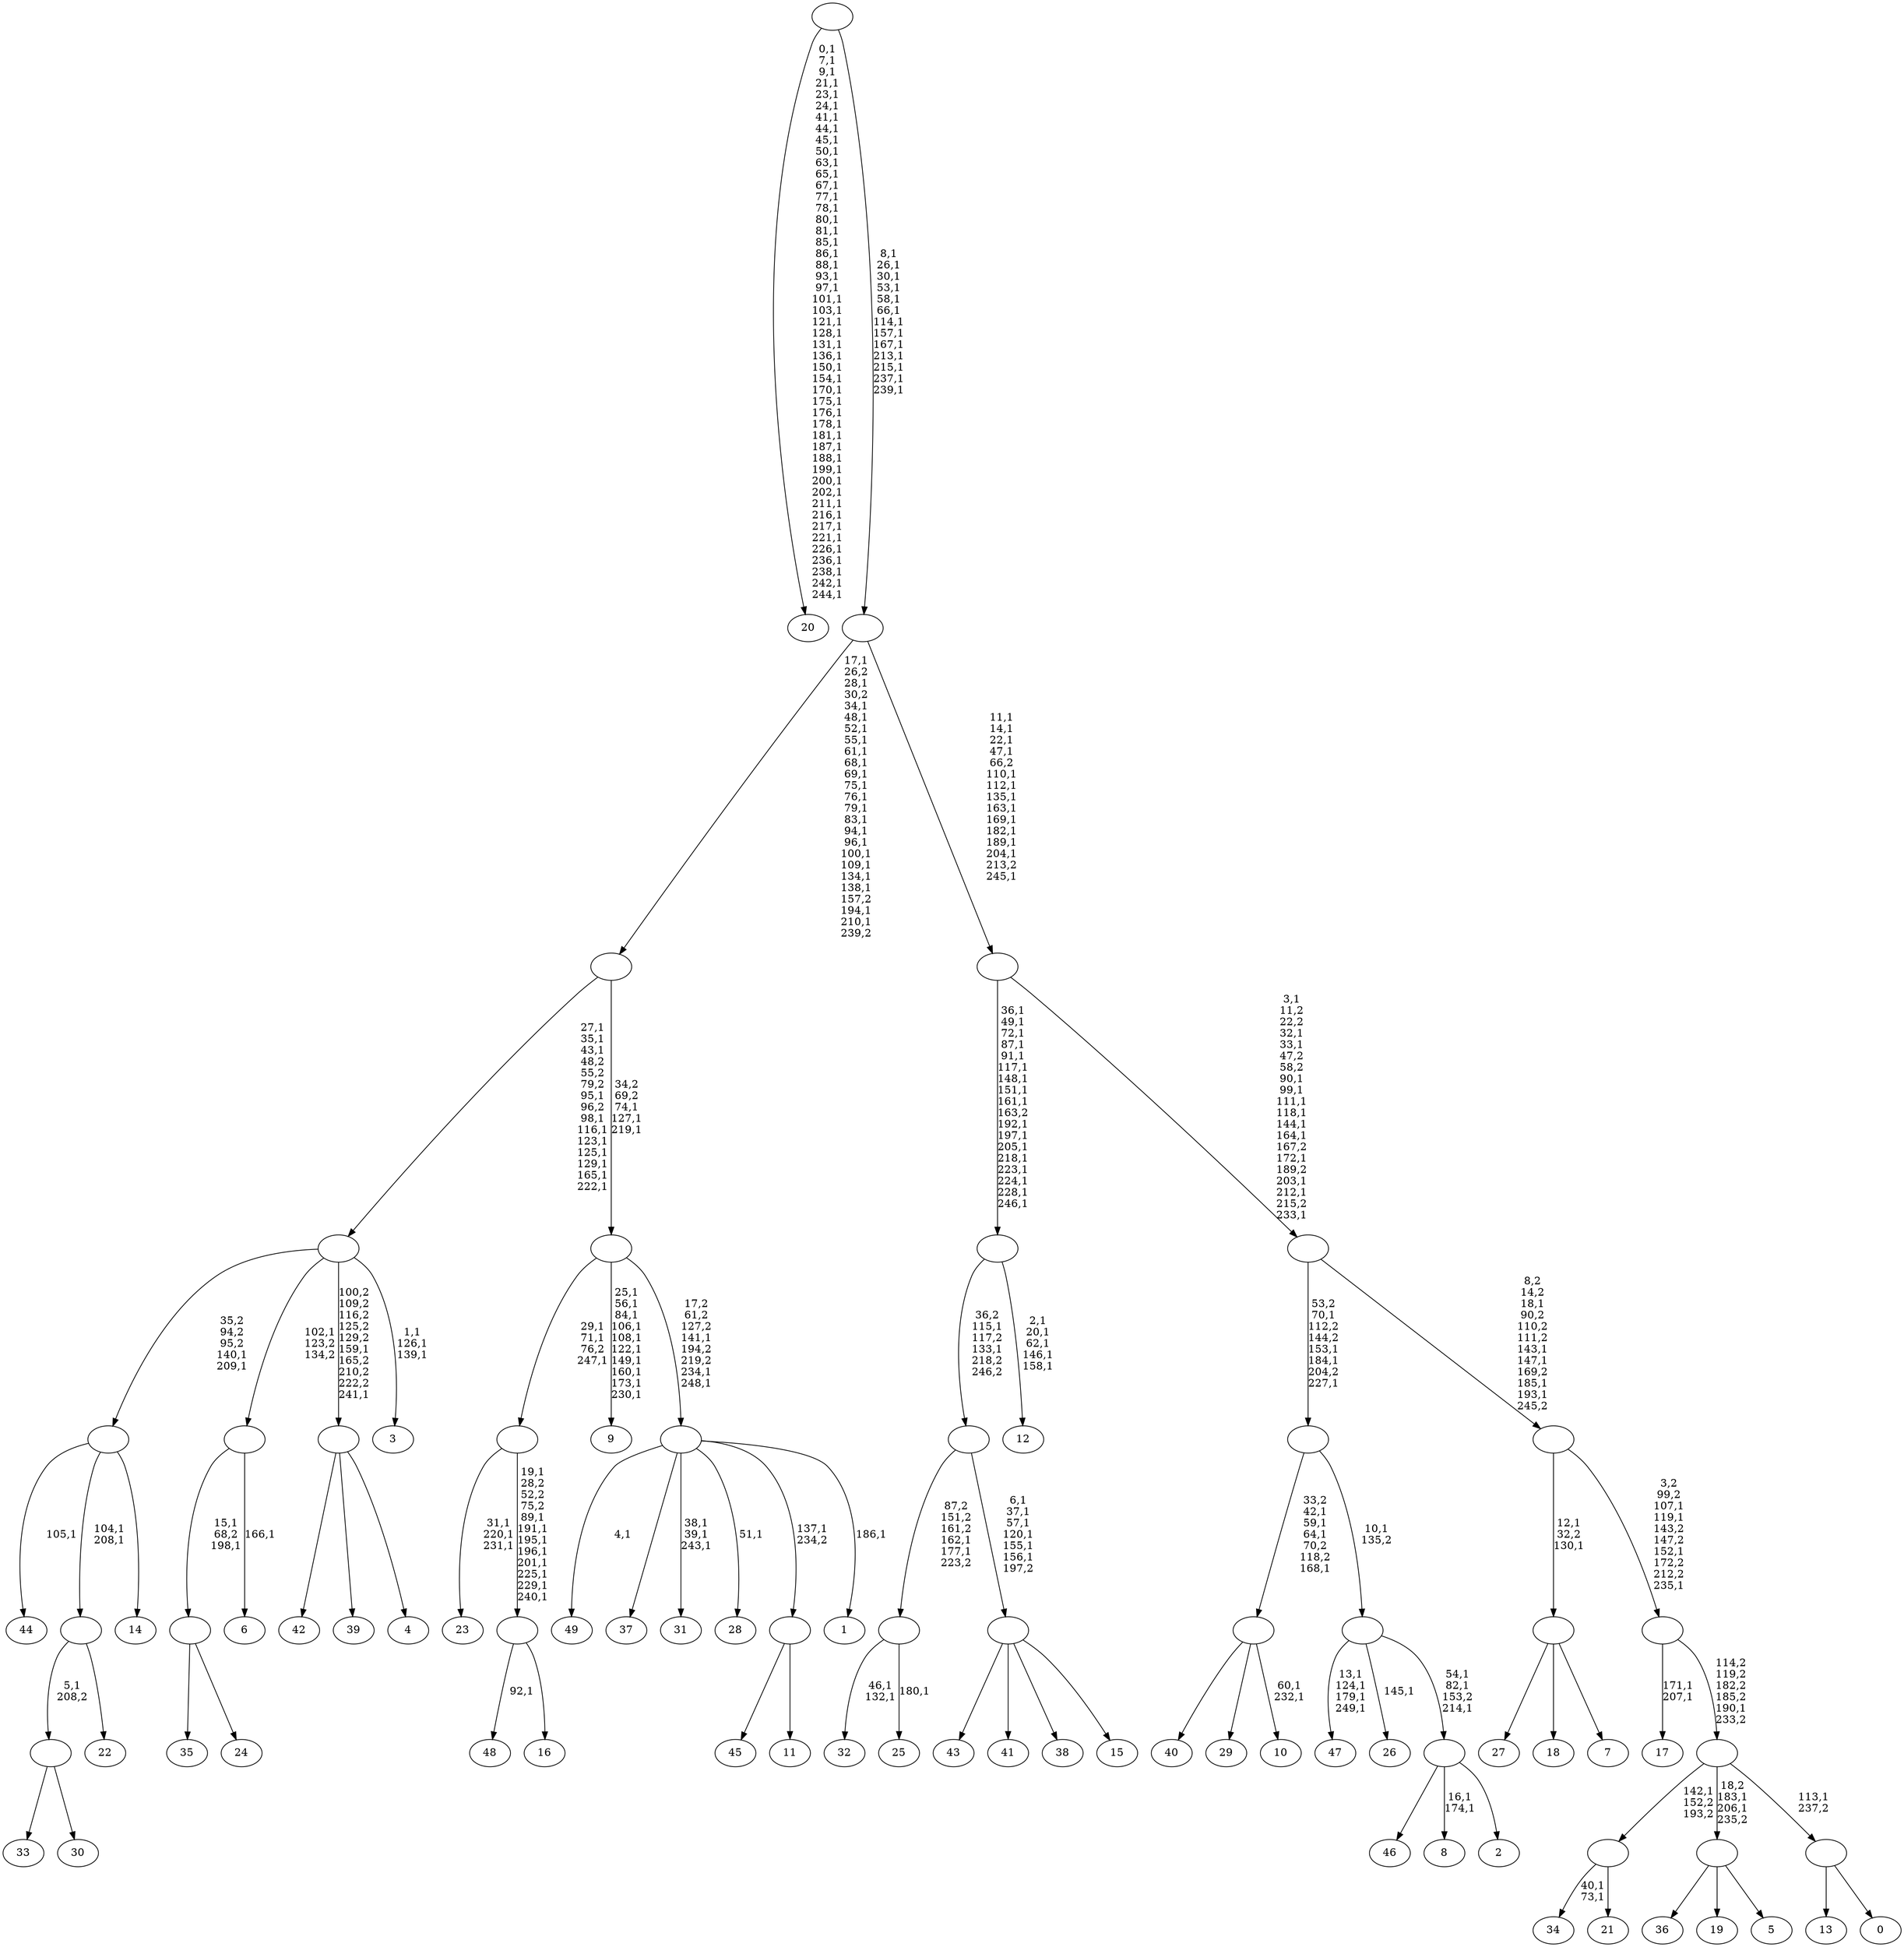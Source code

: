 digraph T {
	300 [label="49"]
	298 [label="48"]
	296 [label="47"]
	291 [label="46"]
	290 [label="45"]
	289 [label="44"]
	287 [label="43"]
	286 [label="42"]
	285 [label="41"]
	284 [label="40"]
	283 [label="39"]
	282 [label="38"]
	281 [label="37"]
	280 [label="36"]
	279 [label="35"]
	278 [label="34"]
	275 [label="33"]
	274 [label="32"]
	271 [label="31"]
	267 [label="30"]
	266 [label=""]
	265 [label="29"]
	264 [label="28"]
	262 [label="27"]
	261 [label="26"]
	259 [label="25"]
	257 [label=""]
	255 [label="24"]
	254 [label=""]
	252 [label="23"]
	248 [label="22"]
	247 [label=""]
	245 [label="21"]
	244 [label=""]
	243 [label="20"]
	193 [label="19"]
	192 [label="18"]
	191 [label="17"]
	188 [label="16"]
	187 [label=""]
	178 [label=""]
	175 [label="15"]
	174 [label=""]
	168 [label=""]
	166 [label="14"]
	165 [label=""]
	163 [label="13"]
	162 [label="12"]
	156 [label=""]
	139 [label="11"]
	138 [label=""]
	137 [label="10"]
	134 [label=""]
	130 [label="9"]
	119 [label="8"]
	116 [label="7"]
	115 [label=""]
	113 [label="6"]
	111 [label=""]
	110 [label="5"]
	109 [label=""]
	107 [label="4"]
	106 [label=""]
	104 [label="3"]
	100 [label=""]
	89 [label="2"]
	88 [label=""]
	85 [label=""]
	84 [label=""]
	80 [label="1"]
	78 [label=""]
	75 [label=""]
	72 [label=""]
	51 [label="0"]
	50 [label=""]
	49 [label=""]
	48 [label=""]
	44 [label=""]
	39 [label=""]
	26 [label=""]
	13 [label=""]
	0 [label=""]
	266 -> 275 [label=""]
	266 -> 267 [label=""]
	257 -> 259 [label="180,1"]
	257 -> 274 [label="46,1\n132,1"]
	254 -> 279 [label=""]
	254 -> 255 [label=""]
	247 -> 266 [label="5,1\n208,2"]
	247 -> 248 [label=""]
	244 -> 278 [label="40,1\n73,1"]
	244 -> 245 [label=""]
	187 -> 298 [label="92,1"]
	187 -> 188 [label=""]
	178 -> 187 [label="19,1\n28,2\n52,2\n75,2\n89,1\n191,1\n195,1\n196,1\n201,1\n225,1\n229,1\n240,1"]
	178 -> 252 [label="31,1\n220,1\n231,1"]
	174 -> 287 [label=""]
	174 -> 285 [label=""]
	174 -> 282 [label=""]
	174 -> 175 [label=""]
	168 -> 174 [label="6,1\n37,1\n57,1\n120,1\n155,1\n156,1\n197,2"]
	168 -> 257 [label="87,2\n151,2\n161,2\n162,1\n177,1\n223,2"]
	165 -> 247 [label="104,1\n208,1"]
	165 -> 289 [label="105,1"]
	165 -> 166 [label=""]
	156 -> 162 [label="2,1\n20,1\n62,1\n146,1\n158,1"]
	156 -> 168 [label="36,2\n115,1\n117,2\n133,1\n218,2\n246,2"]
	138 -> 290 [label=""]
	138 -> 139 [label=""]
	134 -> 137 [label="60,1\n232,1"]
	134 -> 284 [label=""]
	134 -> 265 [label=""]
	115 -> 262 [label=""]
	115 -> 192 [label=""]
	115 -> 116 [label=""]
	111 -> 113 [label="166,1"]
	111 -> 254 [label="15,1\n68,2\n198,1"]
	109 -> 280 [label=""]
	109 -> 193 [label=""]
	109 -> 110 [label=""]
	106 -> 286 [label=""]
	106 -> 283 [label=""]
	106 -> 107 [label=""]
	100 -> 104 [label="1,1\n126,1\n139,1"]
	100 -> 106 [label="100,2\n109,2\n116,2\n125,2\n129,2\n159,1\n165,2\n210,2\n222,2\n241,1"]
	100 -> 165 [label="35,2\n94,2\n95,2\n140,1\n209,1"]
	100 -> 111 [label="102,1\n123,2\n134,2"]
	88 -> 119 [label="16,1\n174,1"]
	88 -> 291 [label=""]
	88 -> 89 [label=""]
	85 -> 88 [label="54,1\n82,1\n153,2\n214,1"]
	85 -> 261 [label="145,1"]
	85 -> 296 [label="13,1\n124,1\n179,1\n249,1"]
	84 -> 134 [label="33,2\n42,1\n59,1\n64,1\n70,2\n118,2\n168,1"]
	84 -> 85 [label="10,1\n135,2"]
	78 -> 80 [label="186,1"]
	78 -> 264 [label="51,1"]
	78 -> 271 [label="38,1\n39,1\n243,1"]
	78 -> 300 [label="4,1"]
	78 -> 281 [label=""]
	78 -> 138 [label="137,1\n234,2"]
	75 -> 78 [label="17,2\n61,2\n127,2\n141,1\n194,2\n219,2\n234,1\n248,1"]
	75 -> 130 [label="25,1\n56,1\n84,1\n106,1\n108,1\n122,1\n149,1\n160,1\n173,1\n230,1"]
	75 -> 178 [label="29,1\n71,1\n76,2\n247,1"]
	72 -> 75 [label="34,2\n69,2\n74,1\n127,1\n219,1"]
	72 -> 100 [label="27,1\n35,1\n43,1\n48,2\n55,2\n79,2\n95,1\n96,2\n98,1\n116,1\n123,1\n125,1\n129,1\n165,1\n222,1"]
	50 -> 163 [label=""]
	50 -> 51 [label=""]
	49 -> 109 [label="18,2\n183,1\n206,1\n235,2"]
	49 -> 244 [label="142,1\n152,2\n193,2"]
	49 -> 50 [label="113,1\n237,2"]
	48 -> 191 [label="171,1\n207,1"]
	48 -> 49 [label="114,2\n119,2\n182,2\n185,2\n190,1\n233,2"]
	44 -> 48 [label="3,2\n99,2\n107,1\n119,1\n143,2\n147,2\n152,1\n172,2\n212,2\n235,1"]
	44 -> 115 [label="12,1\n32,2\n130,1"]
	39 -> 44 [label="8,2\n14,2\n18,1\n90,2\n110,2\n111,2\n143,1\n147,1\n169,2\n185,1\n193,1\n245,2"]
	39 -> 84 [label="53,2\n70,1\n112,2\n144,2\n153,1\n184,1\n204,2\n227,1"]
	26 -> 39 [label="3,1\n11,2\n22,2\n32,1\n33,1\n47,2\n58,2\n90,1\n99,1\n111,1\n118,1\n144,1\n164,1\n167,2\n172,1\n189,2\n203,1\n212,1\n215,2\n233,1"]
	26 -> 156 [label="36,1\n49,1\n72,1\n87,1\n91,1\n117,1\n148,1\n151,1\n161,1\n163,2\n192,1\n197,1\n205,1\n218,1\n223,1\n224,1\n228,1\n246,1"]
	13 -> 26 [label="11,1\n14,1\n22,1\n47,1\n66,2\n110,1\n112,1\n135,1\n163,1\n169,1\n182,1\n189,1\n204,1\n213,2\n245,1"]
	13 -> 72 [label="17,1\n26,2\n28,1\n30,2\n34,1\n48,1\n52,1\n55,1\n61,1\n68,1\n69,1\n75,1\n76,1\n79,1\n83,1\n94,1\n96,1\n100,1\n109,1\n134,1\n138,1\n157,2\n194,1\n210,1\n239,2"]
	0 -> 13 [label="8,1\n26,1\n30,1\n53,1\n58,1\n66,1\n114,1\n157,1\n167,1\n213,1\n215,1\n237,1\n239,1"]
	0 -> 243 [label="0,1\n7,1\n9,1\n21,1\n23,1\n24,1\n41,1\n44,1\n45,1\n50,1\n63,1\n65,1\n67,1\n77,1\n78,1\n80,1\n81,1\n85,1\n86,1\n88,1\n93,1\n97,1\n101,1\n103,1\n121,1\n128,1\n131,1\n136,1\n150,1\n154,1\n170,1\n175,1\n176,1\n178,1\n181,1\n187,1\n188,1\n199,1\n200,1\n202,1\n211,1\n216,1\n217,1\n221,1\n226,1\n236,1\n238,1\n242,1\n244,1"]
}
